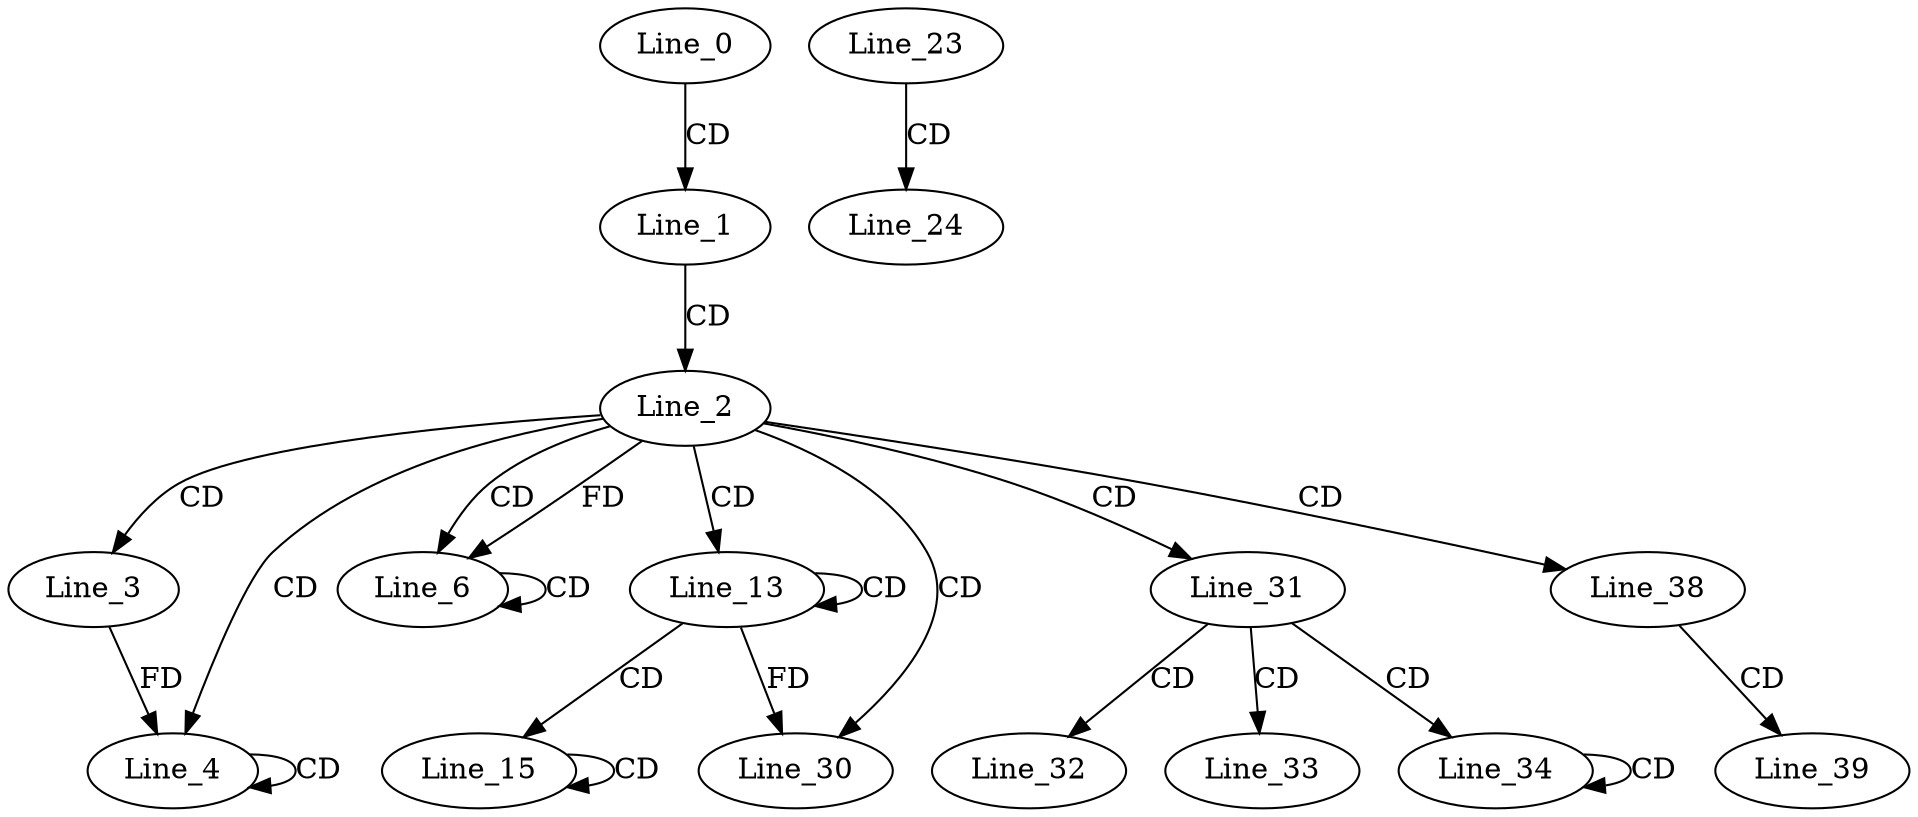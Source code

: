 digraph G {
  Line_0;
  Line_1;
  Line_2;
  Line_3;
  Line_4;
  Line_4;
  Line_6;
  Line_6;
  Line_13;
  Line_13;
  Line_13;
  Line_15;
  Line_15;
  Line_23;
  Line_24;
  Line_30;
  Line_31;
  Line_32;
  Line_33;
  Line_34;
  Line_34;
  Line_38;
  Line_39;
  Line_0 -> Line_1 [ label="CD" ];
  Line_1 -> Line_2 [ label="CD" ];
  Line_2 -> Line_3 [ label="CD" ];
  Line_2 -> Line_4 [ label="CD" ];
  Line_4 -> Line_4 [ label="CD" ];
  Line_3 -> Line_4 [ label="FD" ];
  Line_2 -> Line_6 [ label="CD" ];
  Line_6 -> Line_6 [ label="CD" ];
  Line_2 -> Line_6 [ label="FD" ];
  Line_2 -> Line_13 [ label="CD" ];
  Line_13 -> Line_13 [ label="CD" ];
  Line_13 -> Line_15 [ label="CD" ];
  Line_15 -> Line_15 [ label="CD" ];
  Line_23 -> Line_24 [ label="CD" ];
  Line_2 -> Line_30 [ label="CD" ];
  Line_13 -> Line_30 [ label="FD" ];
  Line_2 -> Line_31 [ label="CD" ];
  Line_31 -> Line_32 [ label="CD" ];
  Line_31 -> Line_33 [ label="CD" ];
  Line_31 -> Line_34 [ label="CD" ];
  Line_34 -> Line_34 [ label="CD" ];
  Line_2 -> Line_38 [ label="CD" ];
  Line_38 -> Line_39 [ label="CD" ];
}

